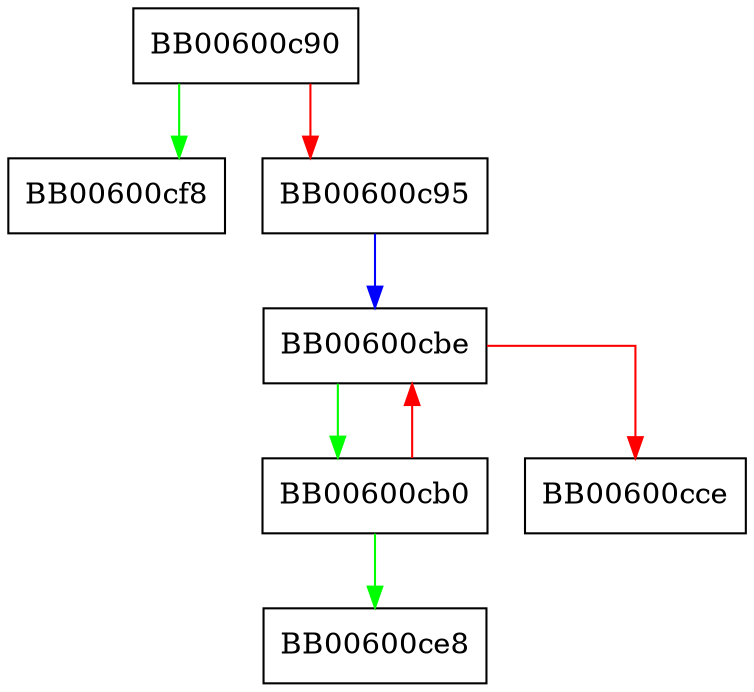 digraph OSSL_trace_get_category_num {
  node [shape="box"];
  graph [splines=ortho];
  BB00600c90 -> BB00600cf8 [color="green"];
  BB00600c90 -> BB00600c95 [color="red"];
  BB00600c95 -> BB00600cbe [color="blue"];
  BB00600cb0 -> BB00600ce8 [color="green"];
  BB00600cb0 -> BB00600cbe [color="red"];
  BB00600cbe -> BB00600cb0 [color="green"];
  BB00600cbe -> BB00600cce [color="red"];
}